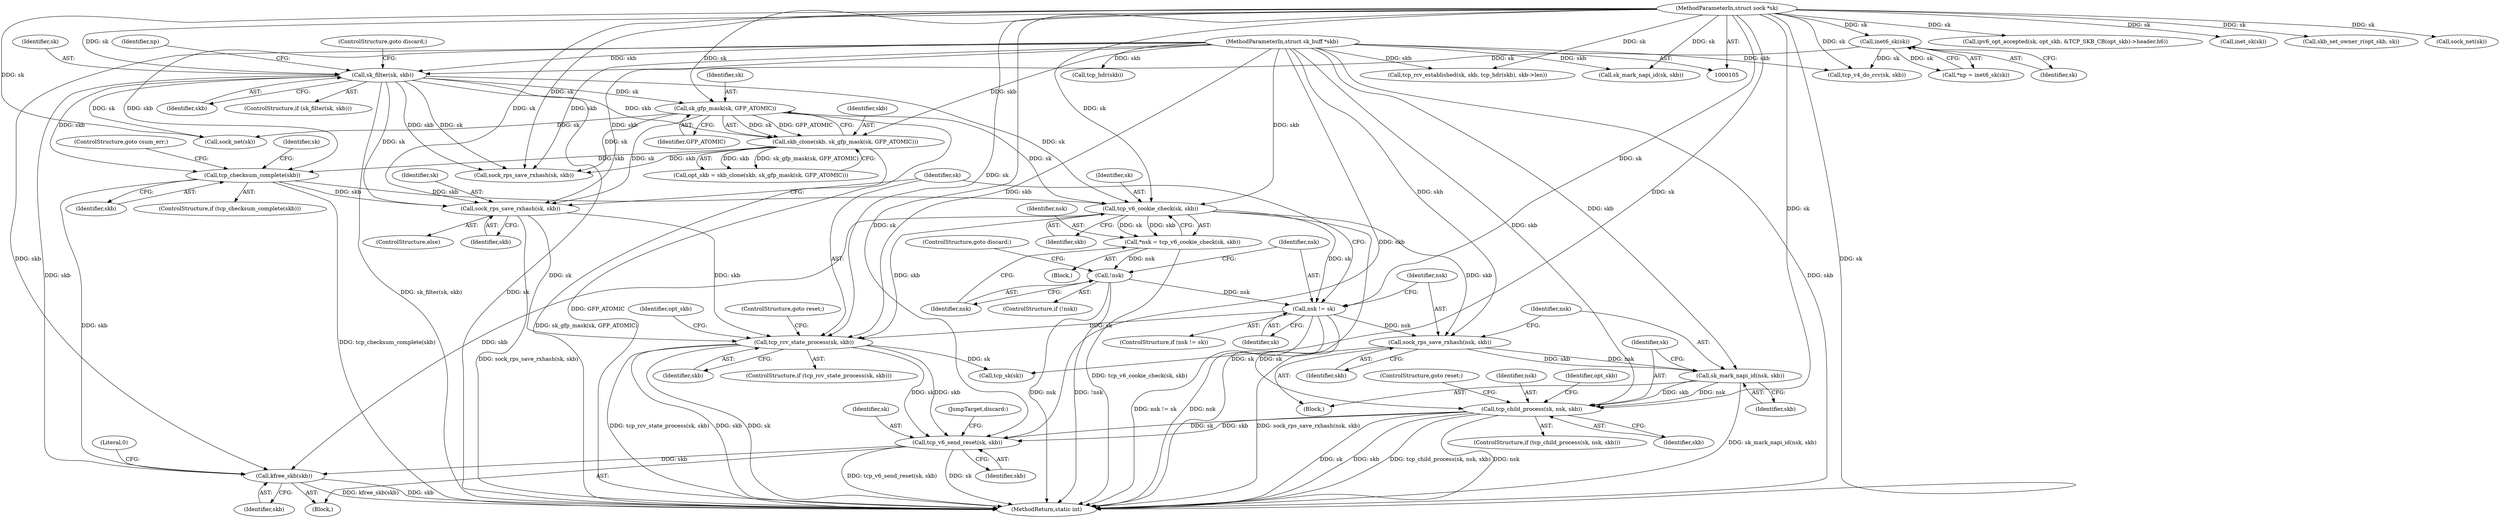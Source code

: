 digraph "1_linux_ac6e780070e30e4c35bd395acfe9191e6268bdd3_0@pointer" {
"1000267" [label="(Call,tcp_v6_send_reset(sk, skb))"];
"1000257" [label="(Call,tcp_rcv_state_process(sk, skb))"];
"1000253" [label="(Call,sock_rps_save_rxhash(sk, skb))"];
"1000131" [label="(Call,sk_filter(sk, skb))"];
"1000112" [label="(Call,inet6_sk(sk))"];
"1000106" [label="(MethodParameterIn,struct sock *sk)"];
"1000107" [label="(MethodParameterIn,struct sk_buff *skb)"];
"1000145" [label="(Call,sk_gfp_mask(sk, GFP_ATOMIC))"];
"1000209" [label="(Call,tcp_checksum_complete(skb))"];
"1000143" [label="(Call,skb_clone(skb, sk_gfp_mask(sk, GFP_ATOMIC)))"];
"1000230" [label="(Call,nsk != sk)"];
"1000226" [label="(Call,!nsk)"];
"1000220" [label="(Call,*nsk = tcp_v6_cookie_check(sk, skb))"];
"1000222" [label="(Call,tcp_v6_cookie_check(sk, skb))"];
"1000241" [label="(Call,tcp_child_process(sk, nsk, skb))"];
"1000237" [label="(Call,sk_mark_napi_id(nsk, skb))"];
"1000234" [label="(Call,sock_rps_save_rxhash(nsk, skb))"];
"1000275" [label="(Call,kfree_skb(skb))"];
"1000396" [label="(Call,ipv6_opt_accepted(sk, opt_skb, &TCP_SKB_CB(opt_skb)->header.h6))"];
"1000281" [label="(Call,sock_net(sk))"];
"1000244" [label="(Identifier,skb)"];
"1000226" [label="(Call,!nsk)"];
"1000259" [label="(Identifier,skb)"];
"1000195" [label="(Call,tcp_rcv_established(sk, skb, tcp_hdr(skb), skb->len))"];
"1000141" [label="(Call,opt_skb = skb_clone(skb, sk_gfp_mask(sk, GFP_ATOMIC)))"];
"1000228" [label="(ControlStructure,goto discard;)"];
"1000138" [label="(Identifier,np)"];
"1000237" [label="(Call,sk_mark_napi_id(nsk, skb))"];
"1000268" [label="(Identifier,sk)"];
"1000110" [label="(Call,*np = inet6_sk(sk))"];
"1000235" [label="(Identifier,nsk)"];
"1000108" [label="(Block,)"];
"1000242" [label="(Identifier,sk)"];
"1000227" [label="(Identifier,nsk)"];
"1000436" [label="(MethodReturn,static int)"];
"1000267" [label="(Call,tcp_v6_send_reset(sk, skb))"];
"1000161" [label="(Call,sock_rps_save_rxhash(sk, skb))"];
"1000253" [label="(Call,sock_rps_save_rxhash(sk, skb))"];
"1000270" [label="(JumpTarget,discard:)"];
"1000258" [label="(Identifier,sk)"];
"1000223" [label="(Identifier,sk)"];
"1000113" [label="(Identifier,sk)"];
"1000257" [label="(Call,tcp_rcv_state_process(sk, skb))"];
"1000254" [label="(Identifier,sk)"];
"1000164" [label="(Call,sk_mark_napi_id(sk, skb))"];
"1000147" [label="(Identifier,GFP_ATOMIC)"];
"1000232" [label="(Identifier,sk)"];
"1000174" [label="(Call,inet_sk(sk))"];
"1000233" [label="(Block,)"];
"1000239" [label="(Identifier,skb)"];
"1000209" [label="(Call,tcp_checksum_complete(skb))"];
"1000275" [label="(Call,kfree_skb(skb))"];
"1000106" [label="(MethodParameterIn,struct sock *sk)"];
"1000112" [label="(Call,inet6_sk(sk))"];
"1000222" [label="(Call,tcp_v6_cookie_check(sk, skb))"];
"1000131" [label="(Call,sk_filter(sk, skb))"];
"1000260" [label="(ControlStructure,goto reset;)"];
"1000133" [label="(Identifier,skb)"];
"1000107" [label="(MethodParameterIn,struct sk_buff *skb)"];
"1000252" [label="(ControlStructure,else)"];
"1000198" [label="(Call,tcp_hdr(skb))"];
"1000230" [label="(Call,nsk != sk)"];
"1000134" [label="(ControlStructure,goto discard;)"];
"1000211" [label="(ControlStructure,goto csum_err;)"];
"1000229" [label="(ControlStructure,if (nsk != sk))"];
"1000145" [label="(Call,sk_gfp_mask(sk, GFP_ATOMIC))"];
"1000407" [label="(Call,skb_set_owner_r(opt_skb, sk))"];
"1000220" [label="(Call,*nsk = tcp_v6_cookie_check(sk, skb))"];
"1000221" [label="(Identifier,nsk)"];
"1000276" [label="(Identifier,skb)"];
"1000292" [label="(Call,tcp_sk(sk))"];
"1000238" [label="(Identifier,nsk)"];
"1000225" [label="(ControlStructure,if (!nsk))"];
"1000132" [label="(Identifier,sk)"];
"1000241" [label="(Call,tcp_child_process(sk, nsk, skb))"];
"1000231" [label="(Identifier,nsk)"];
"1000127" [label="(Call,tcp_v4_do_rcv(sk, skb))"];
"1000285" [label="(Call,sock_net(sk))"];
"1000234" [label="(Call,sock_rps_save_rxhash(nsk, skb))"];
"1000269" [label="(Identifier,skb)"];
"1000247" [label="(Identifier,opt_skb)"];
"1000236" [label="(Identifier,skb)"];
"1000224" [label="(Identifier,skb)"];
"1000255" [label="(Identifier,skb)"];
"1000256" [label="(ControlStructure,if (tcp_rcv_state_process(sk, skb)))"];
"1000146" [label="(Identifier,sk)"];
"1000130" [label="(ControlStructure,if (sk_filter(sk, skb)))"];
"1000240" [label="(ControlStructure,if (tcp_child_process(sk, nsk, skb)))"];
"1000143" [label="(Call,skb_clone(skb, sk_gfp_mask(sk, GFP_ATOMIC)))"];
"1000245" [label="(ControlStructure,goto reset;)"];
"1000243" [label="(Identifier,nsk)"];
"1000278" [label="(Literal,0)"];
"1000208" [label="(ControlStructure,if (tcp_checksum_complete(skb)))"];
"1000218" [label="(Block,)"];
"1000262" [label="(Identifier,opt_skb)"];
"1000210" [label="(Identifier,skb)"];
"1000215" [label="(Identifier,sk)"];
"1000144" [label="(Identifier,skb)"];
"1000267" -> "1000108"  [label="AST: "];
"1000267" -> "1000269"  [label="CFG: "];
"1000268" -> "1000267"  [label="AST: "];
"1000269" -> "1000267"  [label="AST: "];
"1000270" -> "1000267"  [label="CFG: "];
"1000267" -> "1000436"  [label="DDG: tcp_v6_send_reset(sk, skb)"];
"1000267" -> "1000436"  [label="DDG: sk"];
"1000257" -> "1000267"  [label="DDG: sk"];
"1000257" -> "1000267"  [label="DDG: skb"];
"1000241" -> "1000267"  [label="DDG: sk"];
"1000241" -> "1000267"  [label="DDG: skb"];
"1000106" -> "1000267"  [label="DDG: sk"];
"1000107" -> "1000267"  [label="DDG: skb"];
"1000267" -> "1000275"  [label="DDG: skb"];
"1000257" -> "1000256"  [label="AST: "];
"1000257" -> "1000259"  [label="CFG: "];
"1000258" -> "1000257"  [label="AST: "];
"1000259" -> "1000257"  [label="AST: "];
"1000260" -> "1000257"  [label="CFG: "];
"1000262" -> "1000257"  [label="CFG: "];
"1000257" -> "1000436"  [label="DDG: skb"];
"1000257" -> "1000436"  [label="DDG: sk"];
"1000257" -> "1000436"  [label="DDG: tcp_rcv_state_process(sk, skb)"];
"1000253" -> "1000257"  [label="DDG: sk"];
"1000253" -> "1000257"  [label="DDG: skb"];
"1000230" -> "1000257"  [label="DDG: sk"];
"1000106" -> "1000257"  [label="DDG: sk"];
"1000222" -> "1000257"  [label="DDG: skb"];
"1000107" -> "1000257"  [label="DDG: skb"];
"1000257" -> "1000292"  [label="DDG: sk"];
"1000253" -> "1000252"  [label="AST: "];
"1000253" -> "1000255"  [label="CFG: "];
"1000254" -> "1000253"  [label="AST: "];
"1000255" -> "1000253"  [label="AST: "];
"1000258" -> "1000253"  [label="CFG: "];
"1000253" -> "1000436"  [label="DDG: sock_rps_save_rxhash(sk, skb)"];
"1000131" -> "1000253"  [label="DDG: sk"];
"1000145" -> "1000253"  [label="DDG: sk"];
"1000106" -> "1000253"  [label="DDG: sk"];
"1000209" -> "1000253"  [label="DDG: skb"];
"1000107" -> "1000253"  [label="DDG: skb"];
"1000131" -> "1000130"  [label="AST: "];
"1000131" -> "1000133"  [label="CFG: "];
"1000132" -> "1000131"  [label="AST: "];
"1000133" -> "1000131"  [label="AST: "];
"1000134" -> "1000131"  [label="CFG: "];
"1000138" -> "1000131"  [label="CFG: "];
"1000131" -> "1000436"  [label="DDG: sk"];
"1000131" -> "1000436"  [label="DDG: sk_filter(sk, skb)"];
"1000112" -> "1000131"  [label="DDG: sk"];
"1000106" -> "1000131"  [label="DDG: sk"];
"1000107" -> "1000131"  [label="DDG: skb"];
"1000131" -> "1000143"  [label="DDG: skb"];
"1000131" -> "1000145"  [label="DDG: sk"];
"1000131" -> "1000161"  [label="DDG: sk"];
"1000131" -> "1000161"  [label="DDG: skb"];
"1000131" -> "1000209"  [label="DDG: skb"];
"1000131" -> "1000222"  [label="DDG: sk"];
"1000131" -> "1000275"  [label="DDG: skb"];
"1000131" -> "1000281"  [label="DDG: sk"];
"1000112" -> "1000110"  [label="AST: "];
"1000112" -> "1000113"  [label="CFG: "];
"1000113" -> "1000112"  [label="AST: "];
"1000110" -> "1000112"  [label="CFG: "];
"1000112" -> "1000110"  [label="DDG: sk"];
"1000106" -> "1000112"  [label="DDG: sk"];
"1000112" -> "1000127"  [label="DDG: sk"];
"1000106" -> "1000105"  [label="AST: "];
"1000106" -> "1000436"  [label="DDG: sk"];
"1000106" -> "1000127"  [label="DDG: sk"];
"1000106" -> "1000145"  [label="DDG: sk"];
"1000106" -> "1000161"  [label="DDG: sk"];
"1000106" -> "1000164"  [label="DDG: sk"];
"1000106" -> "1000174"  [label="DDG: sk"];
"1000106" -> "1000195"  [label="DDG: sk"];
"1000106" -> "1000222"  [label="DDG: sk"];
"1000106" -> "1000230"  [label="DDG: sk"];
"1000106" -> "1000241"  [label="DDG: sk"];
"1000106" -> "1000281"  [label="DDG: sk"];
"1000106" -> "1000285"  [label="DDG: sk"];
"1000106" -> "1000292"  [label="DDG: sk"];
"1000106" -> "1000396"  [label="DDG: sk"];
"1000106" -> "1000407"  [label="DDG: sk"];
"1000107" -> "1000105"  [label="AST: "];
"1000107" -> "1000436"  [label="DDG: skb"];
"1000107" -> "1000127"  [label="DDG: skb"];
"1000107" -> "1000143"  [label="DDG: skb"];
"1000107" -> "1000161"  [label="DDG: skb"];
"1000107" -> "1000164"  [label="DDG: skb"];
"1000107" -> "1000195"  [label="DDG: skb"];
"1000107" -> "1000198"  [label="DDG: skb"];
"1000107" -> "1000209"  [label="DDG: skb"];
"1000107" -> "1000222"  [label="DDG: skb"];
"1000107" -> "1000234"  [label="DDG: skb"];
"1000107" -> "1000237"  [label="DDG: skb"];
"1000107" -> "1000241"  [label="DDG: skb"];
"1000107" -> "1000275"  [label="DDG: skb"];
"1000145" -> "1000143"  [label="AST: "];
"1000145" -> "1000147"  [label="CFG: "];
"1000146" -> "1000145"  [label="AST: "];
"1000147" -> "1000145"  [label="AST: "];
"1000143" -> "1000145"  [label="CFG: "];
"1000145" -> "1000436"  [label="DDG: GFP_ATOMIC"];
"1000145" -> "1000143"  [label="DDG: sk"];
"1000145" -> "1000143"  [label="DDG: GFP_ATOMIC"];
"1000145" -> "1000161"  [label="DDG: sk"];
"1000145" -> "1000222"  [label="DDG: sk"];
"1000145" -> "1000281"  [label="DDG: sk"];
"1000209" -> "1000208"  [label="AST: "];
"1000209" -> "1000210"  [label="CFG: "];
"1000210" -> "1000209"  [label="AST: "];
"1000211" -> "1000209"  [label="CFG: "];
"1000215" -> "1000209"  [label="CFG: "];
"1000209" -> "1000436"  [label="DDG: tcp_checksum_complete(skb)"];
"1000143" -> "1000209"  [label="DDG: skb"];
"1000209" -> "1000222"  [label="DDG: skb"];
"1000209" -> "1000275"  [label="DDG: skb"];
"1000143" -> "1000141"  [label="AST: "];
"1000144" -> "1000143"  [label="AST: "];
"1000141" -> "1000143"  [label="CFG: "];
"1000143" -> "1000436"  [label="DDG: sk_gfp_mask(sk, GFP_ATOMIC)"];
"1000143" -> "1000141"  [label="DDG: skb"];
"1000143" -> "1000141"  [label="DDG: sk_gfp_mask(sk, GFP_ATOMIC)"];
"1000143" -> "1000161"  [label="DDG: skb"];
"1000230" -> "1000229"  [label="AST: "];
"1000230" -> "1000232"  [label="CFG: "];
"1000231" -> "1000230"  [label="AST: "];
"1000232" -> "1000230"  [label="AST: "];
"1000235" -> "1000230"  [label="CFG: "];
"1000258" -> "1000230"  [label="CFG: "];
"1000230" -> "1000436"  [label="DDG: nsk"];
"1000230" -> "1000436"  [label="DDG: nsk != sk"];
"1000226" -> "1000230"  [label="DDG: nsk"];
"1000222" -> "1000230"  [label="DDG: sk"];
"1000230" -> "1000234"  [label="DDG: nsk"];
"1000230" -> "1000241"  [label="DDG: sk"];
"1000226" -> "1000225"  [label="AST: "];
"1000226" -> "1000227"  [label="CFG: "];
"1000227" -> "1000226"  [label="AST: "];
"1000228" -> "1000226"  [label="CFG: "];
"1000231" -> "1000226"  [label="CFG: "];
"1000226" -> "1000436"  [label="DDG: nsk"];
"1000226" -> "1000436"  [label="DDG: !nsk"];
"1000220" -> "1000226"  [label="DDG: nsk"];
"1000220" -> "1000218"  [label="AST: "];
"1000220" -> "1000222"  [label="CFG: "];
"1000221" -> "1000220"  [label="AST: "];
"1000222" -> "1000220"  [label="AST: "];
"1000227" -> "1000220"  [label="CFG: "];
"1000220" -> "1000436"  [label="DDG: tcp_v6_cookie_check(sk, skb)"];
"1000222" -> "1000220"  [label="DDG: sk"];
"1000222" -> "1000220"  [label="DDG: skb"];
"1000222" -> "1000224"  [label="CFG: "];
"1000223" -> "1000222"  [label="AST: "];
"1000224" -> "1000222"  [label="AST: "];
"1000222" -> "1000436"  [label="DDG: sk"];
"1000222" -> "1000234"  [label="DDG: skb"];
"1000222" -> "1000275"  [label="DDG: skb"];
"1000241" -> "1000240"  [label="AST: "];
"1000241" -> "1000244"  [label="CFG: "];
"1000242" -> "1000241"  [label="AST: "];
"1000243" -> "1000241"  [label="AST: "];
"1000244" -> "1000241"  [label="AST: "];
"1000245" -> "1000241"  [label="CFG: "];
"1000247" -> "1000241"  [label="CFG: "];
"1000241" -> "1000436"  [label="DDG: sk"];
"1000241" -> "1000436"  [label="DDG: skb"];
"1000241" -> "1000436"  [label="DDG: tcp_child_process(sk, nsk, skb)"];
"1000241" -> "1000436"  [label="DDG: nsk"];
"1000237" -> "1000241"  [label="DDG: nsk"];
"1000237" -> "1000241"  [label="DDG: skb"];
"1000237" -> "1000233"  [label="AST: "];
"1000237" -> "1000239"  [label="CFG: "];
"1000238" -> "1000237"  [label="AST: "];
"1000239" -> "1000237"  [label="AST: "];
"1000242" -> "1000237"  [label="CFG: "];
"1000237" -> "1000436"  [label="DDG: sk_mark_napi_id(nsk, skb)"];
"1000234" -> "1000237"  [label="DDG: nsk"];
"1000234" -> "1000237"  [label="DDG: skb"];
"1000234" -> "1000233"  [label="AST: "];
"1000234" -> "1000236"  [label="CFG: "];
"1000235" -> "1000234"  [label="AST: "];
"1000236" -> "1000234"  [label="AST: "];
"1000238" -> "1000234"  [label="CFG: "];
"1000234" -> "1000436"  [label="DDG: sock_rps_save_rxhash(nsk, skb)"];
"1000275" -> "1000108"  [label="AST: "];
"1000275" -> "1000276"  [label="CFG: "];
"1000276" -> "1000275"  [label="AST: "];
"1000278" -> "1000275"  [label="CFG: "];
"1000275" -> "1000436"  [label="DDG: kfree_skb(skb)"];
"1000275" -> "1000436"  [label="DDG: skb"];
}
